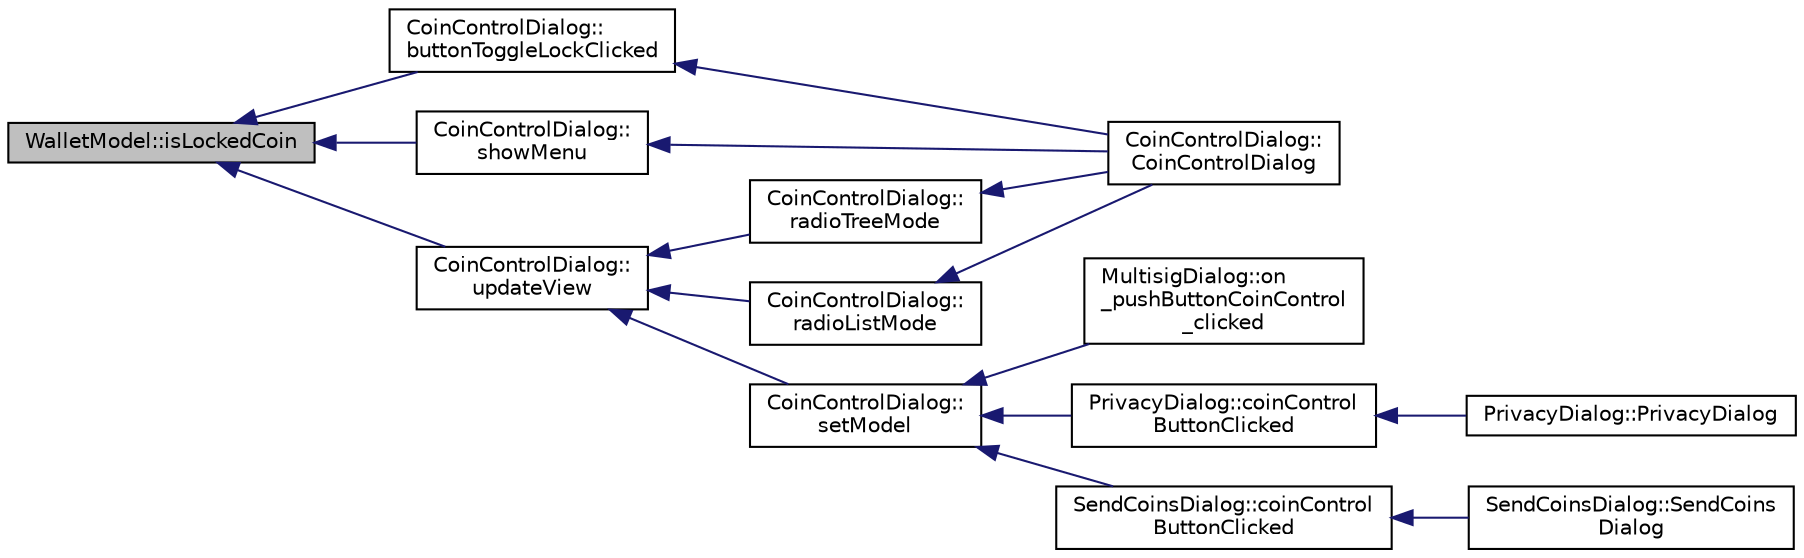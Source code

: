 digraph "WalletModel::isLockedCoin"
{
  edge [fontname="Helvetica",fontsize="10",labelfontname="Helvetica",labelfontsize="10"];
  node [fontname="Helvetica",fontsize="10",shape=record];
  rankdir="LR";
  Node909 [label="WalletModel::isLockedCoin",height=0.2,width=0.4,color="black", fillcolor="grey75", style="filled", fontcolor="black"];
  Node909 -> Node910 [dir="back",color="midnightblue",fontsize="10",style="solid",fontname="Helvetica"];
  Node910 [label="CoinControlDialog::\lbuttonToggleLockClicked",height=0.2,width=0.4,color="black", fillcolor="white", style="filled",URL="$class_coin_control_dialog.html#a6da2f01f4e266766a0be3609890b22f2"];
  Node910 -> Node911 [dir="back",color="midnightblue",fontsize="10",style="solid",fontname="Helvetica"];
  Node911 [label="CoinControlDialog::\lCoinControlDialog",height=0.2,width=0.4,color="black", fillcolor="white", style="filled",URL="$class_coin_control_dialog.html#a8eafb58ed1c5668af9a4890704136671"];
  Node909 -> Node912 [dir="back",color="midnightblue",fontsize="10",style="solid",fontname="Helvetica"];
  Node912 [label="CoinControlDialog::\lshowMenu",height=0.2,width=0.4,color="black", fillcolor="white", style="filled",URL="$class_coin_control_dialog.html#aaab37948490af620c7c2a1ab809c15ff"];
  Node912 -> Node911 [dir="back",color="midnightblue",fontsize="10",style="solid",fontname="Helvetica"];
  Node909 -> Node913 [dir="back",color="midnightblue",fontsize="10",style="solid",fontname="Helvetica"];
  Node913 [label="CoinControlDialog::\lupdateView",height=0.2,width=0.4,color="black", fillcolor="white", style="filled",URL="$class_coin_control_dialog.html#aadea33050e5c1efd5eae8d2fcfa721f9"];
  Node913 -> Node914 [dir="back",color="midnightblue",fontsize="10",style="solid",fontname="Helvetica"];
  Node914 [label="CoinControlDialog::\lsetModel",height=0.2,width=0.4,color="black", fillcolor="white", style="filled",URL="$class_coin_control_dialog.html#a4c34a48574814089c54f763a22f5317a"];
  Node914 -> Node915 [dir="back",color="midnightblue",fontsize="10",style="solid",fontname="Helvetica"];
  Node915 [label="MultisigDialog::on\l_pushButtonCoinControl\l_clicked",height=0.2,width=0.4,color="black", fillcolor="white", style="filled",URL="$class_multisig_dialog.html#a3d21b360d294040f947ce6cc685dfdfa"];
  Node914 -> Node916 [dir="back",color="midnightblue",fontsize="10",style="solid",fontname="Helvetica"];
  Node916 [label="PrivacyDialog::coinControl\lButtonClicked",height=0.2,width=0.4,color="black", fillcolor="white", style="filled",URL="$class_privacy_dialog.html#a16488c5d2fb41caedb18e9a6c1a376bb"];
  Node916 -> Node917 [dir="back",color="midnightblue",fontsize="10",style="solid",fontname="Helvetica"];
  Node917 [label="PrivacyDialog::PrivacyDialog",height=0.2,width=0.4,color="black", fillcolor="white", style="filled",URL="$class_privacy_dialog.html#ab7308b7ed5782dfa26fb1f216385207c"];
  Node914 -> Node918 [dir="back",color="midnightblue",fontsize="10",style="solid",fontname="Helvetica"];
  Node918 [label="SendCoinsDialog::coinControl\lButtonClicked",height=0.2,width=0.4,color="black", fillcolor="white", style="filled",URL="$class_send_coins_dialog.html#a59d757d9e4bea5b380eb480fd79cfb49"];
  Node918 -> Node919 [dir="back",color="midnightblue",fontsize="10",style="solid",fontname="Helvetica"];
  Node919 [label="SendCoinsDialog::SendCoins\lDialog",height=0.2,width=0.4,color="black", fillcolor="white", style="filled",URL="$class_send_coins_dialog.html#a0df5bc29d1df68eda44826651afc595f"];
  Node913 -> Node920 [dir="back",color="midnightblue",fontsize="10",style="solid",fontname="Helvetica"];
  Node920 [label="CoinControlDialog::\lradioTreeMode",height=0.2,width=0.4,color="black", fillcolor="white", style="filled",URL="$class_coin_control_dialog.html#a1990d478f3ffba666c358a4f1bd395ec"];
  Node920 -> Node911 [dir="back",color="midnightblue",fontsize="10",style="solid",fontname="Helvetica"];
  Node913 -> Node921 [dir="back",color="midnightblue",fontsize="10",style="solid",fontname="Helvetica"];
  Node921 [label="CoinControlDialog::\lradioListMode",height=0.2,width=0.4,color="black", fillcolor="white", style="filled",URL="$class_coin_control_dialog.html#a775c6d290cb63667a434b09072094533"];
  Node921 -> Node911 [dir="back",color="midnightblue",fontsize="10",style="solid",fontname="Helvetica"];
}
